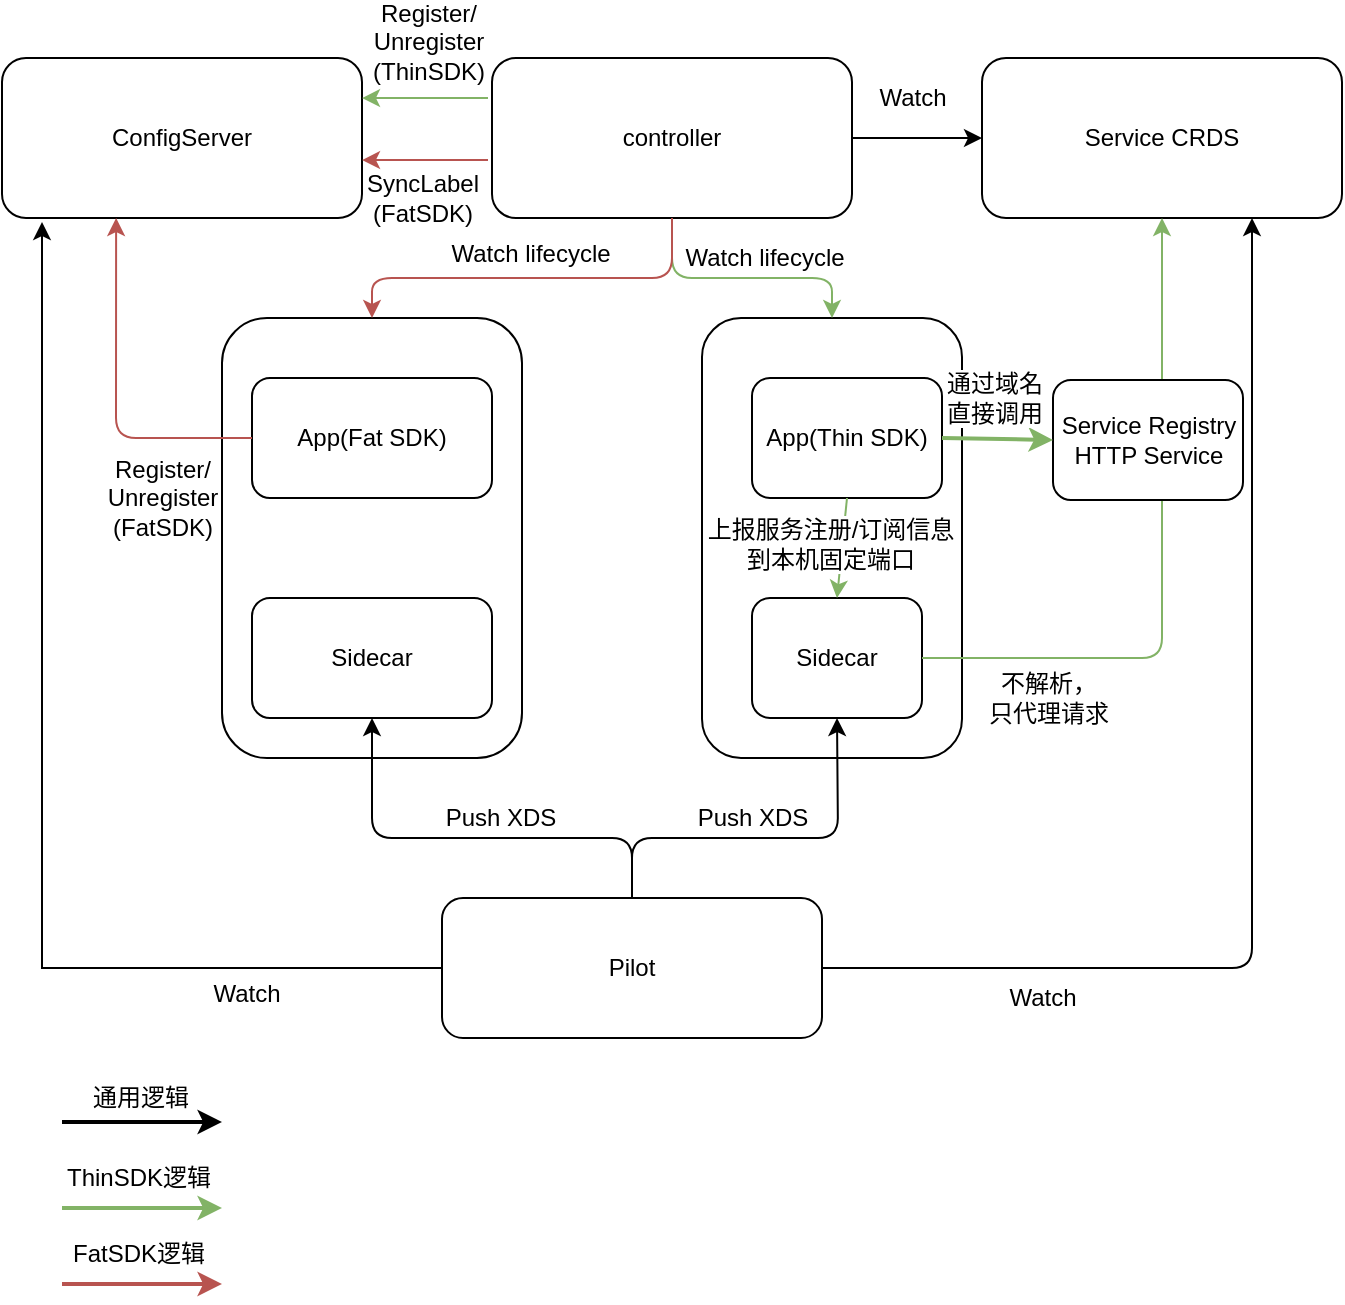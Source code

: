 <mxfile version="13.11.0" type="github">
  <diagram id="C5RBs43oDa-KdzZeNtuy" name="Page-1">
    <mxGraphModel dx="1113" dy="566" grid="1" gridSize="10" guides="1" tooltips="1" connect="1" arrows="1" fold="1" page="1" pageScale="1" pageWidth="827" pageHeight="1169" math="0" shadow="0">
      <root>
        <mxCell id="WIyWlLk6GJQsqaUBKTNV-0" />
        <mxCell id="WIyWlLk6GJQsqaUBKTNV-1" parent="WIyWlLk6GJQsqaUBKTNV-0" />
        <mxCell id="crItWiVOyozhZd9ilFBH-0" value="" style="rounded=1;whiteSpace=wrap;html=1;align=left;" vertex="1" parent="WIyWlLk6GJQsqaUBKTNV-1">
          <mxGeometry x="240" y="240" width="150" height="220" as="geometry" />
        </mxCell>
        <mxCell id="crItWiVOyozhZd9ilFBH-1" value="App(Fat SDK)" style="rounded=1;whiteSpace=wrap;html=1;" vertex="1" parent="WIyWlLk6GJQsqaUBKTNV-1">
          <mxGeometry x="255" y="270" width="120" height="60" as="geometry" />
        </mxCell>
        <mxCell id="crItWiVOyozhZd9ilFBH-2" value="Sidecar" style="rounded=1;whiteSpace=wrap;html=1;" vertex="1" parent="WIyWlLk6GJQsqaUBKTNV-1">
          <mxGeometry x="255" y="380" width="120" height="60" as="geometry" />
        </mxCell>
        <mxCell id="crItWiVOyozhZd9ilFBH-3" value="" style="rounded=1;whiteSpace=wrap;html=1;align=left;" vertex="1" parent="WIyWlLk6GJQsqaUBKTNV-1">
          <mxGeometry x="480" y="240" width="130" height="220" as="geometry" />
        </mxCell>
        <mxCell id="crItWiVOyozhZd9ilFBH-4" value="App(Thin SDK)" style="rounded=1;whiteSpace=wrap;html=1;" vertex="1" parent="WIyWlLk6GJQsqaUBKTNV-1">
          <mxGeometry x="505" y="270" width="95" height="60" as="geometry" />
        </mxCell>
        <mxCell id="crItWiVOyozhZd9ilFBH-5" value="Sidecar" style="rounded=1;whiteSpace=wrap;html=1;" vertex="1" parent="WIyWlLk6GJQsqaUBKTNV-1">
          <mxGeometry x="505" y="380" width="85" height="60" as="geometry" />
        </mxCell>
        <mxCell id="crItWiVOyozhZd9ilFBH-6" value="controller" style="rounded=1;whiteSpace=wrap;html=1;" vertex="1" parent="WIyWlLk6GJQsqaUBKTNV-1">
          <mxGeometry x="375" y="110" width="180" height="80" as="geometry" />
        </mxCell>
        <mxCell id="crItWiVOyozhZd9ilFBH-7" value="Service CRDS" style="rounded=1;whiteSpace=wrap;html=1;" vertex="1" parent="WIyWlLk6GJQsqaUBKTNV-1">
          <mxGeometry x="620" y="110" width="180" height="80" as="geometry" />
        </mxCell>
        <mxCell id="crItWiVOyozhZd9ilFBH-8" value="" style="endArrow=classic;html=1;exitX=1;exitY=0.5;exitDx=0;exitDy=0;entryX=0;entryY=0.5;entryDx=0;entryDy=0;" edge="1" parent="WIyWlLk6GJQsqaUBKTNV-1" source="crItWiVOyozhZd9ilFBH-6" target="crItWiVOyozhZd9ilFBH-7">
          <mxGeometry width="50" height="50" relative="1" as="geometry">
            <mxPoint x="490" y="320" as="sourcePoint" />
            <mxPoint x="540" y="270" as="targetPoint" />
          </mxGeometry>
        </mxCell>
        <mxCell id="crItWiVOyozhZd9ilFBH-10" value="Watch" style="edgeLabel;html=1;align=center;verticalAlign=middle;resizable=0;points=[];horizontal=1;fontSize=12;" vertex="1" connectable="0" parent="crItWiVOyozhZd9ilFBH-8">
          <mxGeometry x="-0.077" y="4" relative="1" as="geometry">
            <mxPoint y="-16" as="offset" />
          </mxGeometry>
        </mxCell>
        <mxCell id="crItWiVOyozhZd9ilFBH-11" value="" style="endArrow=classic;html=1;fontSize=12;exitX=0.5;exitY=1;exitDx=0;exitDy=0;entryX=0.5;entryY=0;entryDx=0;entryDy=0;fillColor=#d5e8d4;strokeColor=#82b366;" edge="1" parent="WIyWlLk6GJQsqaUBKTNV-1" source="crItWiVOyozhZd9ilFBH-4" target="crItWiVOyozhZd9ilFBH-5">
          <mxGeometry width="50" height="50" relative="1" as="geometry">
            <mxPoint x="490" y="320" as="sourcePoint" />
            <mxPoint x="540" y="270" as="targetPoint" />
          </mxGeometry>
        </mxCell>
        <mxCell id="crItWiVOyozhZd9ilFBH-12" value="上报服务注册/订阅信息&lt;br&gt;到本机固定端口" style="edgeLabel;html=1;align=center;verticalAlign=middle;resizable=0;points=[];fontSize=12;" vertex="1" connectable="0" parent="crItWiVOyozhZd9ilFBH-11">
          <mxGeometry x="-0.2" relative="1" as="geometry">
            <mxPoint x="-7" y="3" as="offset" />
          </mxGeometry>
        </mxCell>
        <mxCell id="crItWiVOyozhZd9ilFBH-13" value="" style="endArrow=classic;html=1;fontSize=12;exitX=1;exitY=0.5;exitDx=0;exitDy=0;entryX=0.5;entryY=1;entryDx=0;entryDy=0;fillColor=#d5e8d4;strokeColor=#82b366;" edge="1" parent="WIyWlLk6GJQsqaUBKTNV-1" source="crItWiVOyozhZd9ilFBH-5" target="crItWiVOyozhZd9ilFBH-7">
          <mxGeometry width="50" height="50" relative="1" as="geometry">
            <mxPoint x="490" y="320" as="sourcePoint" />
            <mxPoint x="540" y="270" as="targetPoint" />
            <Array as="points">
              <mxPoint x="710" y="410" />
            </Array>
          </mxGeometry>
        </mxCell>
        <mxCell id="crItWiVOyozhZd9ilFBH-16" value="" style="endArrow=classic;html=1;fontSize=12;exitX=0.5;exitY=1;exitDx=0;exitDy=0;entryX=0.5;entryY=0;entryDx=0;entryDy=0;fillColor=#d5e8d4;strokeColor=#82b366;" edge="1" parent="WIyWlLk6GJQsqaUBKTNV-1" source="crItWiVOyozhZd9ilFBH-6" target="crItWiVOyozhZd9ilFBH-3">
          <mxGeometry width="50" height="50" relative="1" as="geometry">
            <mxPoint x="490" y="320" as="sourcePoint" />
            <mxPoint x="540" y="270" as="targetPoint" />
            <Array as="points">
              <mxPoint x="465" y="220" />
              <mxPoint x="545" y="220" />
            </Array>
          </mxGeometry>
        </mxCell>
        <mxCell id="crItWiVOyozhZd9ilFBH-17" value="Watch lifecycle" style="edgeLabel;html=1;align=center;verticalAlign=middle;resizable=0;points=[];fontSize=12;" vertex="1" connectable="0" parent="crItWiVOyozhZd9ilFBH-16">
          <mxGeometry x="-0.04" y="2" relative="1" as="geometry">
            <mxPoint x="13" y="-8" as="offset" />
          </mxGeometry>
        </mxCell>
        <mxCell id="crItWiVOyozhZd9ilFBH-18" value="ConfigServer" style="rounded=1;whiteSpace=wrap;html=1;" vertex="1" parent="WIyWlLk6GJQsqaUBKTNV-1">
          <mxGeometry x="130" y="110" width="180" height="80" as="geometry" />
        </mxCell>
        <mxCell id="crItWiVOyozhZd9ilFBH-30" style="edgeStyle=orthogonalEdgeStyle;rounded=0;orthogonalLoop=1;jettySize=auto;html=1;exitX=0;exitY=0.5;exitDx=0;exitDy=0;fontSize=12;" edge="1" parent="WIyWlLk6GJQsqaUBKTNV-1" source="crItWiVOyozhZd9ilFBH-19">
          <mxGeometry relative="1" as="geometry">
            <mxPoint x="150" y="192" as="targetPoint" />
            <Array as="points">
              <mxPoint x="150" y="565" />
              <mxPoint x="150" y="192" />
            </Array>
          </mxGeometry>
        </mxCell>
        <mxCell id="crItWiVOyozhZd9ilFBH-19" value="Pilot" style="rounded=1;whiteSpace=wrap;html=1;fontSize=12;align=center;" vertex="1" parent="WIyWlLk6GJQsqaUBKTNV-1">
          <mxGeometry x="350" y="530" width="190" height="70" as="geometry" />
        </mxCell>
        <mxCell id="crItWiVOyozhZd9ilFBH-21" value="" style="endArrow=classic;html=1;fontSize=12;exitX=0.5;exitY=1;exitDx=0;exitDy=0;entryX=0.5;entryY=0;entryDx=0;entryDy=0;fillColor=#f8cecc;strokeColor=#b85450;" edge="1" parent="WIyWlLk6GJQsqaUBKTNV-1" source="crItWiVOyozhZd9ilFBH-6" target="crItWiVOyozhZd9ilFBH-0">
          <mxGeometry width="50" height="50" relative="1" as="geometry">
            <mxPoint x="475" y="200" as="sourcePoint" />
            <mxPoint x="575" y="250" as="targetPoint" />
            <Array as="points">
              <mxPoint x="465" y="220" />
              <mxPoint x="315" y="220" />
            </Array>
          </mxGeometry>
        </mxCell>
        <mxCell id="crItWiVOyozhZd9ilFBH-22" value="Watch lifecycle" style="edgeLabel;html=1;align=center;verticalAlign=middle;resizable=0;points=[];fontSize=12;" vertex="1" connectable="0" parent="crItWiVOyozhZd9ilFBH-21">
          <mxGeometry x="-0.04" y="2" relative="1" as="geometry">
            <mxPoint x="-5" y="-14" as="offset" />
          </mxGeometry>
        </mxCell>
        <mxCell id="crItWiVOyozhZd9ilFBH-23" value="" style="endArrow=classic;html=1;fontSize=12;entryX=1;entryY=0.638;entryDx=0;entryDy=0;entryPerimeter=0;fillColor=#f8cecc;strokeColor=#b85450;" edge="1" parent="WIyWlLk6GJQsqaUBKTNV-1" target="crItWiVOyozhZd9ilFBH-18">
          <mxGeometry width="50" height="50" relative="1" as="geometry">
            <mxPoint x="373" y="161" as="sourcePoint" />
            <mxPoint x="540" y="290" as="targetPoint" />
          </mxGeometry>
        </mxCell>
        <mxCell id="crItWiVOyozhZd9ilFBH-24" value="SyncLabel&lt;br&gt;(FatSDK)" style="edgeLabel;html=1;align=center;verticalAlign=middle;resizable=0;points=[];fontSize=12;" vertex="1" connectable="0" parent="crItWiVOyozhZd9ilFBH-23">
          <mxGeometry x="-0.429" relative="1" as="geometry">
            <mxPoint x="-15" y="18.99" as="offset" />
          </mxGeometry>
        </mxCell>
        <mxCell id="crItWiVOyozhZd9ilFBH-25" value="" style="endArrow=classic;html=1;fontSize=12;entryX=1;entryY=0.638;entryDx=0;entryDy=0;entryPerimeter=0;fillColor=#d5e8d4;strokeColor=#82b366;" edge="1" parent="WIyWlLk6GJQsqaUBKTNV-1">
          <mxGeometry width="50" height="50" relative="1" as="geometry">
            <mxPoint x="373" y="130" as="sourcePoint" />
            <mxPoint x="310" y="130.04" as="targetPoint" />
          </mxGeometry>
        </mxCell>
        <mxCell id="crItWiVOyozhZd9ilFBH-26" value="Register/&lt;br&gt;Unregister&lt;br&gt;(ThinSDK)" style="edgeLabel;html=1;align=center;verticalAlign=middle;resizable=0;points=[];fontSize=12;" vertex="1" connectable="0" parent="crItWiVOyozhZd9ilFBH-25">
          <mxGeometry x="-0.429" relative="1" as="geometry">
            <mxPoint x="-12" y="-28.01" as="offset" />
          </mxGeometry>
        </mxCell>
        <mxCell id="crItWiVOyozhZd9ilFBH-27" value="" style="endArrow=classic;html=1;fontSize=12;exitX=1;exitY=0.5;exitDx=0;exitDy=0;entryX=0.75;entryY=1;entryDx=0;entryDy=0;" edge="1" parent="WIyWlLk6GJQsqaUBKTNV-1" source="crItWiVOyozhZd9ilFBH-19" target="crItWiVOyozhZd9ilFBH-7">
          <mxGeometry width="50" height="50" relative="1" as="geometry">
            <mxPoint x="490" y="390" as="sourcePoint" />
            <mxPoint x="540" y="340" as="targetPoint" />
            <Array as="points">
              <mxPoint x="755" y="565" />
            </Array>
          </mxGeometry>
        </mxCell>
        <mxCell id="crItWiVOyozhZd9ilFBH-28" value="Watch" style="edgeLabel;html=1;align=center;verticalAlign=middle;resizable=0;points=[];fontSize=12;" vertex="1" connectable="0" parent="crItWiVOyozhZd9ilFBH-27">
          <mxGeometry x="-0.766" relative="1" as="geometry">
            <mxPoint x="41" y="15" as="offset" />
          </mxGeometry>
        </mxCell>
        <mxCell id="crItWiVOyozhZd9ilFBH-29" value="" style="endArrow=classic;html=1;fontSize=12;entryX=0.5;entryY=1;entryDx=0;entryDy=0;exitX=0.5;exitY=0;exitDx=0;exitDy=0;" edge="1" parent="WIyWlLk6GJQsqaUBKTNV-1" source="crItWiVOyozhZd9ilFBH-19" target="crItWiVOyozhZd9ilFBH-5">
          <mxGeometry width="50" height="50" relative="1" as="geometry">
            <mxPoint x="440" y="490" as="sourcePoint" />
            <mxPoint x="540" y="380" as="targetPoint" />
            <Array as="points">
              <mxPoint x="445" y="500" />
              <mxPoint x="548" y="500" />
            </Array>
          </mxGeometry>
        </mxCell>
        <mxCell id="crItWiVOyozhZd9ilFBH-31" value="Watch" style="edgeLabel;html=1;align=center;verticalAlign=middle;resizable=0;points=[];fontSize=12;" vertex="1" connectable="0" parent="WIyWlLk6GJQsqaUBKTNV-1">
          <mxGeometry x="670" y="590" as="geometry">
            <mxPoint x="-418" y="-12" as="offset" />
          </mxGeometry>
        </mxCell>
        <mxCell id="crItWiVOyozhZd9ilFBH-32" value="" style="endArrow=classic;html=1;fontSize=12;exitX=0.5;exitY=0;exitDx=0;exitDy=0;entryX=0.5;entryY=1;entryDx=0;entryDy=0;" edge="1" parent="WIyWlLk6GJQsqaUBKTNV-1" source="crItWiVOyozhZd9ilFBH-19" target="crItWiVOyozhZd9ilFBH-2">
          <mxGeometry width="50" height="50" relative="1" as="geometry">
            <mxPoint x="490" y="420" as="sourcePoint" />
            <mxPoint x="540" y="370" as="targetPoint" />
            <Array as="points">
              <mxPoint x="445" y="500" />
              <mxPoint x="315" y="500" />
            </Array>
          </mxGeometry>
        </mxCell>
        <mxCell id="crItWiVOyozhZd9ilFBH-33" value="Push XDS" style="text;html=1;align=center;verticalAlign=middle;resizable=0;points=[];autosize=1;fontSize=12;" vertex="1" parent="WIyWlLk6GJQsqaUBKTNV-1">
          <mxGeometry x="344" y="480" width="70" height="20" as="geometry" />
        </mxCell>
        <mxCell id="crItWiVOyozhZd9ilFBH-34" value="Push XDS" style="text;html=1;align=center;verticalAlign=middle;resizable=0;points=[];autosize=1;fontSize=12;" vertex="1" parent="WIyWlLk6GJQsqaUBKTNV-1">
          <mxGeometry x="470" y="480" width="70" height="20" as="geometry" />
        </mxCell>
        <mxCell id="crItWiVOyozhZd9ilFBH-35" value="" style="endArrow=classic;html=1;fontSize=12;entryX=0.317;entryY=1;entryDx=0;entryDy=0;exitX=0;exitY=0.5;exitDx=0;exitDy=0;entryPerimeter=0;fillColor=#f8cecc;strokeColor=#b85450;" edge="1" parent="WIyWlLk6GJQsqaUBKTNV-1" source="crItWiVOyozhZd9ilFBH-1" target="crItWiVOyozhZd9ilFBH-18">
          <mxGeometry width="50" height="50" relative="1" as="geometry">
            <mxPoint x="383" y="140" as="sourcePoint" />
            <mxPoint x="320" y="140.04" as="targetPoint" />
            <Array as="points">
              <mxPoint x="187" y="300" />
            </Array>
          </mxGeometry>
        </mxCell>
        <mxCell id="crItWiVOyozhZd9ilFBH-36" value="Register/&lt;br&gt;Unregister&lt;br&gt;(FatSDK)" style="edgeLabel;html=1;align=center;verticalAlign=middle;resizable=0;points=[];fontSize=12;" vertex="1" connectable="0" parent="crItWiVOyozhZd9ilFBH-35">
          <mxGeometry x="-0.429" relative="1" as="geometry">
            <mxPoint x="5.59" y="30.0" as="offset" />
          </mxGeometry>
        </mxCell>
        <mxCell id="crItWiVOyozhZd9ilFBH-44" value="" style="endArrow=classic;html=1;fontSize=12;strokeWidth=2;" edge="1" parent="WIyWlLk6GJQsqaUBKTNV-1">
          <mxGeometry width="50" height="50" relative="1" as="geometry">
            <mxPoint x="160" y="642" as="sourcePoint" />
            <mxPoint x="240" y="642" as="targetPoint" />
          </mxGeometry>
        </mxCell>
        <mxCell id="crItWiVOyozhZd9ilFBH-45" value="通用逻辑&lt;br&gt;" style="edgeLabel;html=1;align=center;verticalAlign=middle;resizable=0;points=[];fontSize=12;" vertex="1" connectable="0" parent="crItWiVOyozhZd9ilFBH-44">
          <mxGeometry x="0.025" y="1" relative="1" as="geometry">
            <mxPoint x="-2" y="-11" as="offset" />
          </mxGeometry>
        </mxCell>
        <mxCell id="crItWiVOyozhZd9ilFBH-46" value="" style="endArrow=classic;html=1;fontSize=12;fillColor=#d5e8d4;strokeColor=#82b366;strokeWidth=2;" edge="1" parent="WIyWlLk6GJQsqaUBKTNV-1">
          <mxGeometry width="50" height="50" relative="1" as="geometry">
            <mxPoint x="160" y="685" as="sourcePoint" />
            <mxPoint x="240" y="685" as="targetPoint" />
          </mxGeometry>
        </mxCell>
        <mxCell id="crItWiVOyozhZd9ilFBH-47" value="ThinSDK逻辑" style="edgeLabel;html=1;align=center;verticalAlign=middle;resizable=0;points=[];fontSize=12;" vertex="1" connectable="0" parent="crItWiVOyozhZd9ilFBH-46">
          <mxGeometry x="0.025" y="1" relative="1" as="geometry">
            <mxPoint x="-3" y="-14" as="offset" />
          </mxGeometry>
        </mxCell>
        <mxCell id="crItWiVOyozhZd9ilFBH-48" value="" style="endArrow=classic;html=1;fontSize=12;fillColor=#f8cecc;strokeColor=#b85450;strokeWidth=2;" edge="1" parent="WIyWlLk6GJQsqaUBKTNV-1">
          <mxGeometry width="50" height="50" relative="1" as="geometry">
            <mxPoint x="160" y="723" as="sourcePoint" />
            <mxPoint x="240" y="723" as="targetPoint" />
          </mxGeometry>
        </mxCell>
        <mxCell id="crItWiVOyozhZd9ilFBH-49" value="FatSDK逻辑" style="edgeLabel;html=1;align=center;verticalAlign=middle;resizable=0;points=[];fontSize=12;" vertex="1" connectable="0" parent="crItWiVOyozhZd9ilFBH-48">
          <mxGeometry x="0.025" y="1" relative="1" as="geometry">
            <mxPoint x="-3" y="-14" as="offset" />
          </mxGeometry>
        </mxCell>
        <mxCell id="crItWiVOyozhZd9ilFBH-50" value="Service Registry&lt;br&gt;HTTP Service" style="rounded=1;whiteSpace=wrap;html=1;" vertex="1" parent="WIyWlLk6GJQsqaUBKTNV-1">
          <mxGeometry x="655.5" y="271" width="95" height="60" as="geometry" />
        </mxCell>
        <mxCell id="crItWiVOyozhZd9ilFBH-51" value="不解析，&lt;br&gt;只代理请求" style="edgeLabel;html=1;align=center;verticalAlign=middle;resizable=0;points=[];fontSize=12;" vertex="1" connectable="0" parent="WIyWlLk6GJQsqaUBKTNV-1">
          <mxGeometry x="635" y="435" as="geometry">
            <mxPoint x="18" y="-5" as="offset" />
          </mxGeometry>
        </mxCell>
        <mxCell id="crItWiVOyozhZd9ilFBH-54" value="" style="endArrow=classic;html=1;strokeWidth=2;fontSize=12;entryX=0;entryY=0.5;entryDx=0;entryDy=0;exitX=1;exitY=0.5;exitDx=0;exitDy=0;fillColor=#d5e8d4;strokeColor=#82b366;" edge="1" parent="WIyWlLk6GJQsqaUBKTNV-1" source="crItWiVOyozhZd9ilFBH-4" target="crItWiVOyozhZd9ilFBH-50">
          <mxGeometry width="50" height="50" relative="1" as="geometry">
            <mxPoint x="540" y="340" as="sourcePoint" />
            <mxPoint x="590" y="290" as="targetPoint" />
          </mxGeometry>
        </mxCell>
        <mxCell id="crItWiVOyozhZd9ilFBH-55" value="通过域名&lt;br&gt;直接调用" style="edgeLabel;html=1;align=center;verticalAlign=middle;resizable=0;points=[];fontSize=12;" vertex="1" connectable="0" parent="WIyWlLk6GJQsqaUBKTNV-1">
          <mxGeometry x="635" y="280" as="geometry">
            <mxPoint x="-9" as="offset" />
          </mxGeometry>
        </mxCell>
      </root>
    </mxGraphModel>
  </diagram>
</mxfile>
